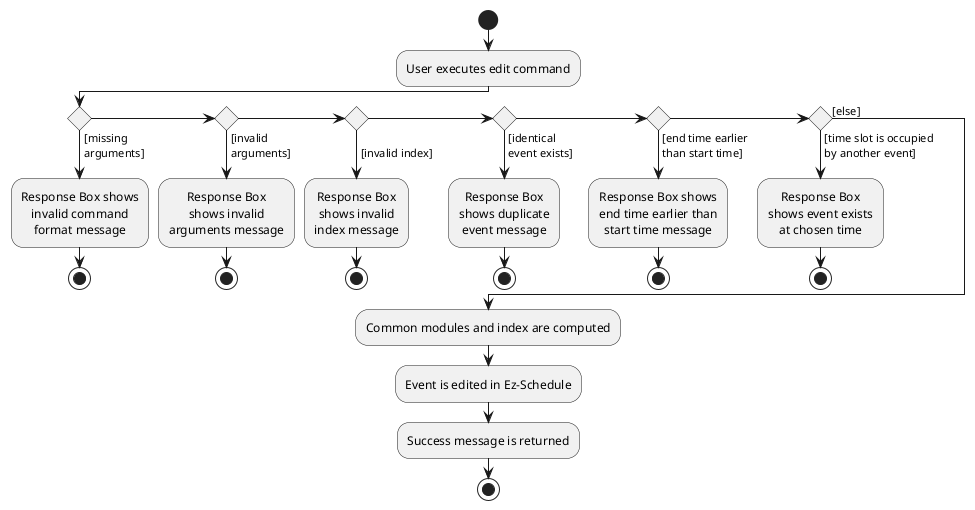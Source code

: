 @startuml
skinparam defaultTextAlignment center
start
:User executes edit command;

'Since the beta syntax does not support placing the condition outside the
'diamond we place it as the true branch instead.

if () then ([missing
arguments])
    :Response Box shows
    invalid command
    format message;
stop
else if () then ([invalid
arguments])
    :Response Box
    shows invalid
    arguments message;
stop
else if () then (
[invalid index])
    :Response Box
    shows invalid
    index message;
stop
else if () then ([identical
event exists])
    :Response Box
    shows duplicate
    event message;
stop
else if () then ([end time earlier
than start time])
    :Response Box shows
    end time earlier than
    start time message;
stop
else if () then ([time slot is occupied
by another event])
    :Response Box
    shows event exists
    at chosen time;
stop
else ([else])
endif
    :Common modules and index are computed;
    :Event is edited in Ez-Schedule;
    :Success message is returned;
stop
@enduml
